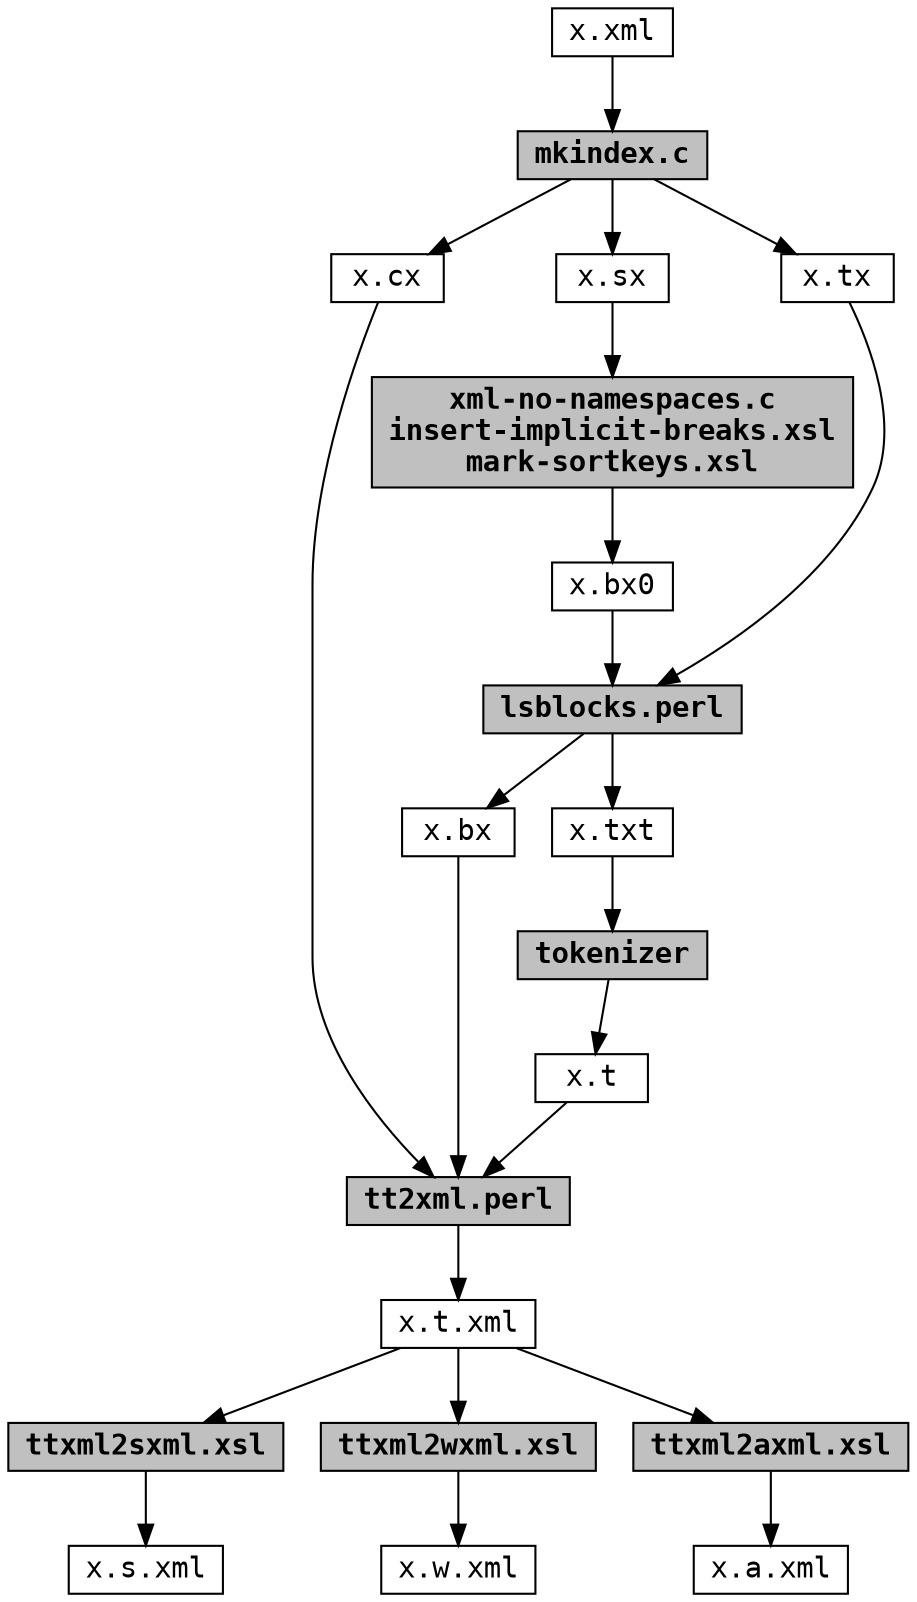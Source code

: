 ##-*- Mode: C -*-
digraph dataflow {
  node [shape=rectangle,height=0.25,fontname="Courier"];

  xml [label="x.xml"];

  mkindex [label="mkindex.c",shape=rectangle,style=filled,fillcolor=grey,fontname="Courier-Bold"];
  xml -> mkindex;

  cx [label="x.cx"];
  sx [label="x.sx"];
  tx [label="x.tx"];
  mkindex -> cx;
  mkindex -> sx;
  mkindex -> tx;
  {rank=same; cx sx tx}

  bx0 [label="x.bx0"];
  mkbx0 [label="xml-no-namespaces.c\ninsert-implicit-breaks.xsl\nmark-sortkeys.xsl",shape=rectangle,style=filled,fillcolor=grey,fontname="Courier-Bold"];
  sx -> mkbx0;
  mkbx0 -> bx0;

  bx [label="x.bx"];
  txt [label="x.txt"];
  lsblocks [label="lsblocks.perl",shape=rectangle,style=filled,fillcolor=grey,fontname="Courier-Bold"];
  bx0 -> lsblocks;
  tx  -> lsblocks;
  lsblocks -> bx;
  lsblocks -> txt;
  {rank=same; bx txt}

  t [label="x.t"];
  tokenize [label="tokenizer",shape=rectangle,style=filled,fillcolor=grey,fontname="Courier-Bold"];
  txt -> tokenize;
  tokenize -> t;

  t_xml [label="x.t.xml"];
  t2xml [label="tt2xml.perl",shape=rectangle,style=filled,fillcolor=grey,fontname="Courier-Bold"];
  t -> t2xml;
  bx -> t2xml;
  cx -> t2xml;
  t2xml -> t_xml;

  s_xml [label="x.s.xml"];
  txml2sxml [label="ttxml2sxml.xsl",shape=rectangle,style=filled,fillcolor=grey,fontname="Courier-Bold"];
  t_xml -> txml2sxml;
  txml2sxml -> s_xml;

  w_xml [label="x.w.xml"];
  txml2wxml [label="ttxml2wxml.xsl",shape=rectangle,style=filled,fillcolor=grey,fontname="Courier-Bold"];
  t_xml -> txml2wxml;
  txml2wxml -> w_xml;

  a_xml [label="x.a.xml"];
  txml2axml [label="ttxml2axml.xsl",shape=rectangle,style=filled,fillcolor=grey,fontname="Courier-Bold"];
  t_xml -> txml2axml;
  txml2axml -> a_xml;
}
